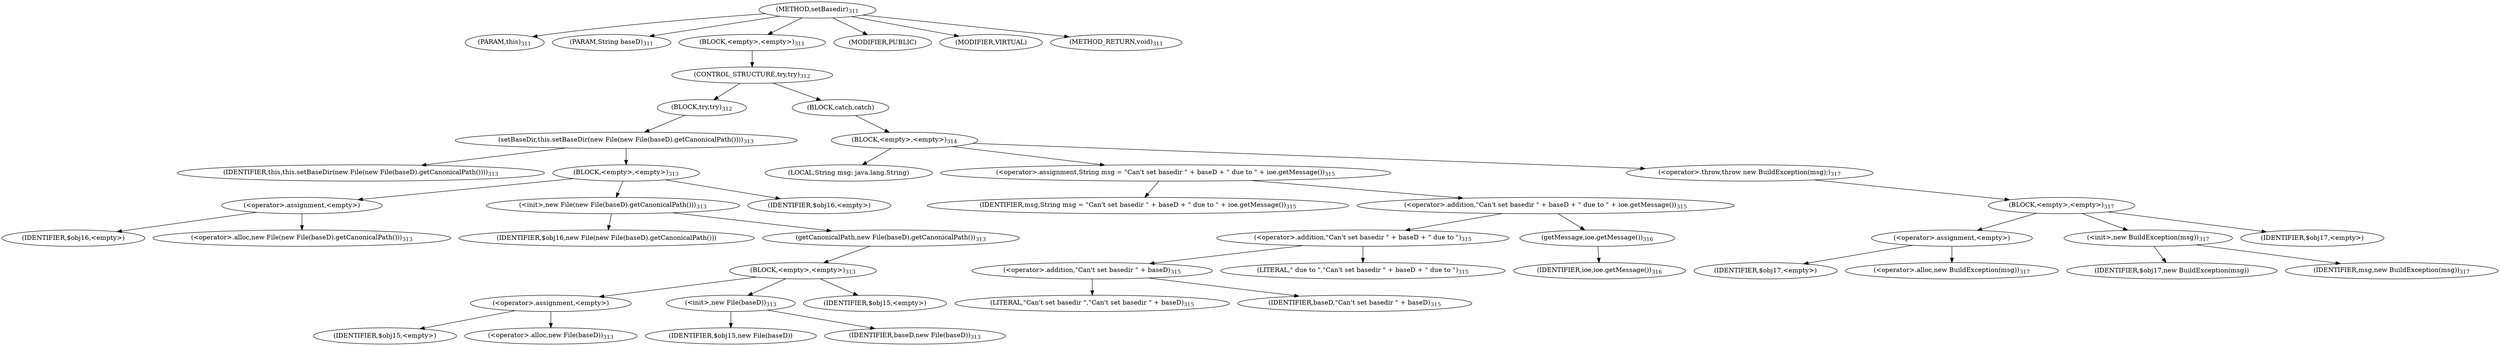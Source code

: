 digraph "setBasedir" {  
"904" [label = <(METHOD,setBasedir)<SUB>311</SUB>> ]
"40" [label = <(PARAM,this)<SUB>311</SUB>> ]
"905" [label = <(PARAM,String baseD)<SUB>311</SUB>> ]
"906" [label = <(BLOCK,&lt;empty&gt;,&lt;empty&gt;)<SUB>311</SUB>> ]
"907" [label = <(CONTROL_STRUCTURE,try,try)<SUB>312</SUB>> ]
"908" [label = <(BLOCK,try,try)<SUB>312</SUB>> ]
"909" [label = <(setBaseDir,this.setBaseDir(new File(new File(baseD).getCanonicalPath())))<SUB>313</SUB>> ]
"39" [label = <(IDENTIFIER,this,this.setBaseDir(new File(new File(baseD).getCanonicalPath())))<SUB>313</SUB>> ]
"910" [label = <(BLOCK,&lt;empty&gt;,&lt;empty&gt;)<SUB>313</SUB>> ]
"911" [label = <(&lt;operator&gt;.assignment,&lt;empty&gt;)> ]
"912" [label = <(IDENTIFIER,$obj16,&lt;empty&gt;)> ]
"913" [label = <(&lt;operator&gt;.alloc,new File(new File(baseD).getCanonicalPath()))<SUB>313</SUB>> ]
"914" [label = <(&lt;init&gt;,new File(new File(baseD).getCanonicalPath()))<SUB>313</SUB>> ]
"915" [label = <(IDENTIFIER,$obj16,new File(new File(baseD).getCanonicalPath()))> ]
"916" [label = <(getCanonicalPath,new File(baseD).getCanonicalPath())<SUB>313</SUB>> ]
"917" [label = <(BLOCK,&lt;empty&gt;,&lt;empty&gt;)<SUB>313</SUB>> ]
"918" [label = <(&lt;operator&gt;.assignment,&lt;empty&gt;)> ]
"919" [label = <(IDENTIFIER,$obj15,&lt;empty&gt;)> ]
"920" [label = <(&lt;operator&gt;.alloc,new File(baseD))<SUB>313</SUB>> ]
"921" [label = <(&lt;init&gt;,new File(baseD))<SUB>313</SUB>> ]
"922" [label = <(IDENTIFIER,$obj15,new File(baseD))> ]
"923" [label = <(IDENTIFIER,baseD,new File(baseD))<SUB>313</SUB>> ]
"924" [label = <(IDENTIFIER,$obj15,&lt;empty&gt;)> ]
"925" [label = <(IDENTIFIER,$obj16,&lt;empty&gt;)> ]
"926" [label = <(BLOCK,catch,catch)> ]
"927" [label = <(BLOCK,&lt;empty&gt;,&lt;empty&gt;)<SUB>314</SUB>> ]
"928" [label = <(LOCAL,String msg: java.lang.String)> ]
"929" [label = <(&lt;operator&gt;.assignment,String msg = &quot;Can't set basedir &quot; + baseD + &quot; due to &quot; + ioe.getMessage())<SUB>315</SUB>> ]
"930" [label = <(IDENTIFIER,msg,String msg = &quot;Can't set basedir &quot; + baseD + &quot; due to &quot; + ioe.getMessage())<SUB>315</SUB>> ]
"931" [label = <(&lt;operator&gt;.addition,&quot;Can't set basedir &quot; + baseD + &quot; due to &quot; + ioe.getMessage())<SUB>315</SUB>> ]
"932" [label = <(&lt;operator&gt;.addition,&quot;Can't set basedir &quot; + baseD + &quot; due to &quot;)<SUB>315</SUB>> ]
"933" [label = <(&lt;operator&gt;.addition,&quot;Can't set basedir &quot; + baseD)<SUB>315</SUB>> ]
"934" [label = <(LITERAL,&quot;Can't set basedir &quot;,&quot;Can't set basedir &quot; + baseD)<SUB>315</SUB>> ]
"935" [label = <(IDENTIFIER,baseD,&quot;Can't set basedir &quot; + baseD)<SUB>315</SUB>> ]
"936" [label = <(LITERAL,&quot; due to &quot;,&quot;Can't set basedir &quot; + baseD + &quot; due to &quot;)<SUB>315</SUB>> ]
"937" [label = <(getMessage,ioe.getMessage())<SUB>316</SUB>> ]
"938" [label = <(IDENTIFIER,ioe,ioe.getMessage())<SUB>316</SUB>> ]
"939" [label = <(&lt;operator&gt;.throw,throw new BuildException(msg);)<SUB>317</SUB>> ]
"940" [label = <(BLOCK,&lt;empty&gt;,&lt;empty&gt;)<SUB>317</SUB>> ]
"941" [label = <(&lt;operator&gt;.assignment,&lt;empty&gt;)> ]
"942" [label = <(IDENTIFIER,$obj17,&lt;empty&gt;)> ]
"943" [label = <(&lt;operator&gt;.alloc,new BuildException(msg))<SUB>317</SUB>> ]
"944" [label = <(&lt;init&gt;,new BuildException(msg))<SUB>317</SUB>> ]
"945" [label = <(IDENTIFIER,$obj17,new BuildException(msg))> ]
"946" [label = <(IDENTIFIER,msg,new BuildException(msg))<SUB>317</SUB>> ]
"947" [label = <(IDENTIFIER,$obj17,&lt;empty&gt;)> ]
"948" [label = <(MODIFIER,PUBLIC)> ]
"949" [label = <(MODIFIER,VIRTUAL)> ]
"950" [label = <(METHOD_RETURN,void)<SUB>311</SUB>> ]
  "904" -> "40" 
  "904" -> "905" 
  "904" -> "906" 
  "904" -> "948" 
  "904" -> "949" 
  "904" -> "950" 
  "906" -> "907" 
  "907" -> "908" 
  "907" -> "926" 
  "908" -> "909" 
  "909" -> "39" 
  "909" -> "910" 
  "910" -> "911" 
  "910" -> "914" 
  "910" -> "925" 
  "911" -> "912" 
  "911" -> "913" 
  "914" -> "915" 
  "914" -> "916" 
  "916" -> "917" 
  "917" -> "918" 
  "917" -> "921" 
  "917" -> "924" 
  "918" -> "919" 
  "918" -> "920" 
  "921" -> "922" 
  "921" -> "923" 
  "926" -> "927" 
  "927" -> "928" 
  "927" -> "929" 
  "927" -> "939" 
  "929" -> "930" 
  "929" -> "931" 
  "931" -> "932" 
  "931" -> "937" 
  "932" -> "933" 
  "932" -> "936" 
  "933" -> "934" 
  "933" -> "935" 
  "937" -> "938" 
  "939" -> "940" 
  "940" -> "941" 
  "940" -> "944" 
  "940" -> "947" 
  "941" -> "942" 
  "941" -> "943" 
  "944" -> "945" 
  "944" -> "946" 
}
